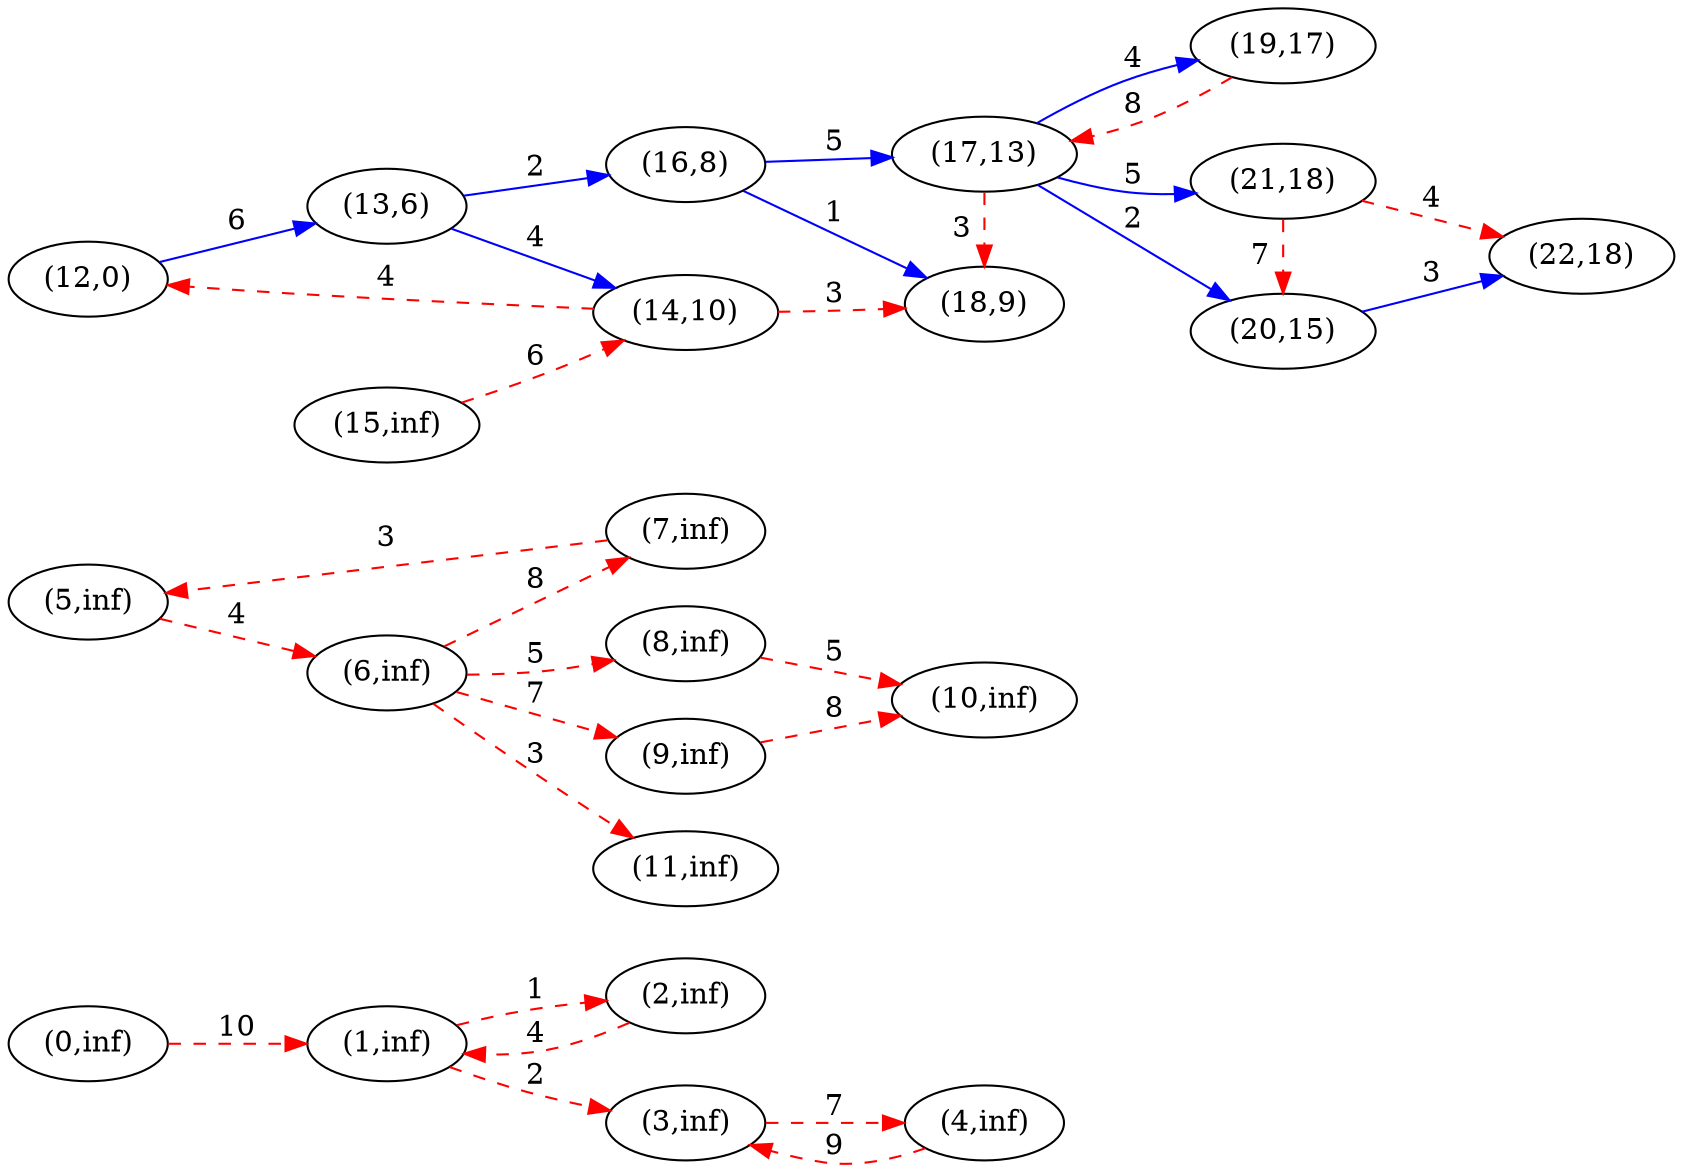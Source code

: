 digraph G {
ranksep = "equally";
rankdir = LR;
{rank = same; "(0,inf)"; };
{rank = same; "(1,inf)"; };
{rank = same; "(2,inf)"; "(3,inf)"; };
{rank = same; "(4,inf)"; };
{rank = same; };
{rank = same; "(5,inf)"; };
{rank = same; "(6,inf)"; };
{rank = same; "(7,inf)"; "(8,inf)"; "(9,inf)"; "(11,inf)"; };
{rank = same; "(10,inf)"; };
{rank = same; "(12,0)"; };
{rank = same; "(13,6)"; };
{rank = same; "(14,10)"; "(16,8)"; };
{rank = same; "(18,9)"; "(17,13)"; };
{rank = same; "(19,17)"; "(20,15)"; "(21,18)"; };
{rank = same; "(22,18)"; };
{rank = same; "(15,inf)"; };
{rank = same; };
"(0,inf)"->"(1,inf)"[label="10" color = "red" style = "dashed" ];
"(1,inf)"->"(2,inf)"[label="1" color = "red" style = "dashed" ];
"(1,inf)"->"(3,inf)"[label="2" color = "red" style = "dashed" ];
"(2,inf)"->"(1,inf)"[label="4" color = "red" style = "dashed" ];
"(3,inf)"->"(4,inf)"[label="7" color = "red" style = "dashed" ];
"(4,inf)"->"(3,inf)"[label="9" color = "red" style = "dashed" ];
"(5,inf)"->"(6,inf)"[label="4" color = "red" style = "dashed" ];
"(6,inf)"->"(7,inf)"[label="8" color = "red" style = "dashed" ];
"(6,inf)"->"(8,inf)"[label="5" color = "red" style = "dashed" ];
"(6,inf)"->"(9,inf)"[label="7" color = "red" style = "dashed" ];
"(6,inf)"->"(11,inf)"[label="3" color = "red" style = "dashed" ];
"(7,inf)"->"(5,inf)"[label="3" color = "red" style = "dashed" ];
"(8,inf)"->"(10,inf)"[label="5" color = "red" style = "dashed" ];
"(9,inf)"->"(10,inf)"[label="8" color = "red" style = "dashed" ];
"(11,inf)"
"(10,inf)"
"(12,0)"->"(13,6)"[label="6" color = "blue"];
"(13,6)"->"(14,10)"[label="4" color = "blue"];
"(13,6)"->"(16,8)"[label="2" color = "blue"];
"(14,10)"->"(12,0)"[label="4" color = "red" style = "dashed" ];
"(14,10)"->"(18,9)"[label="3" color = "red" style = "dashed" ];
"(16,8)"->"(17,13)"[label="5" color = "blue"];
"(16,8)"->"(18,9)"[label="1" color = "blue"];
"(18,9)"
"(17,13)"->"(19,17)"[label="4" color = "blue"];
"(17,13)"->"(18,9)"[label="3" color = "red" style = "dashed" ];
"(17,13)"->"(20,15)"[label="2" color = "blue"];
"(17,13)"->"(21,18)"[label="5" color = "blue"];
"(19,17)"->"(17,13)"[label="8" color = "red" style = "dashed" ];
"(20,15)"->"(22,18)"[label="3" color = "blue"];
"(21,18)"->"(22,18)"[label="4" color = "red" style = "dashed" ];
"(21,18)"->"(20,15)"[label="7" color = "red" style = "dashed" ];
"(22,18)"
"(15,inf)"->"(14,10)"[label="6" color = "red" style = "dashed" ];
}
